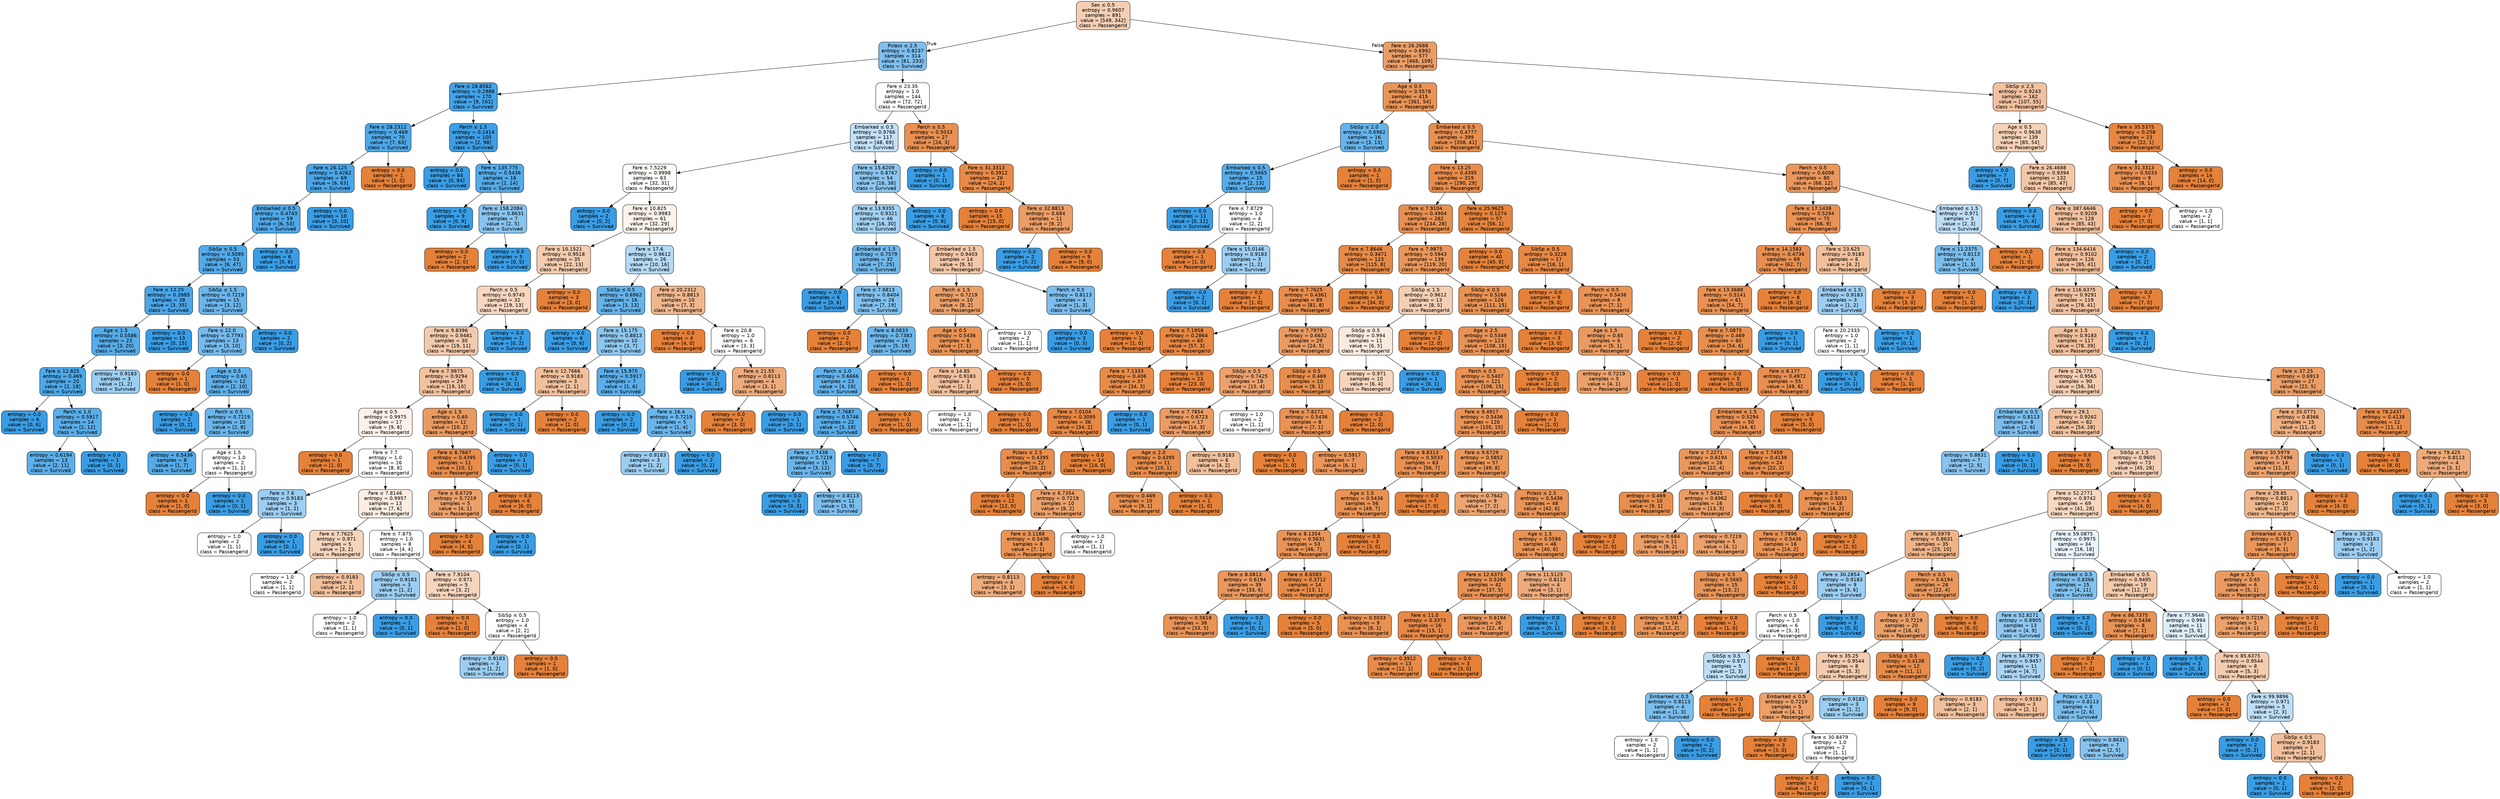 digraph Tree {
node [shape=box, style="filled, rounded", color="black", fontname=helvetica] ;
edge [fontname=helvetica] ;
0 [label=<Sex &le; 0.5<br/>entropy = 0.9607<br/>samples = 891<br/>value = [549, 342]<br/>class = PassengerId>, fillcolor="#e5813960"] ;
1 [label=<Pclass &le; 2.5<br/>entropy = 0.8237<br/>samples = 314<br/>value = [81, 233]<br/>class = Survived>, fillcolor="#399de5a6"] ;
0 -> 1 [labeldistance=2.5, labelangle=45, headlabel="True"] ;
2 [label=<Fare &le; 28.8562<br/>entropy = 0.2988<br/>samples = 170<br/>value = [9, 161]<br/>class = Survived>, fillcolor="#399de5f1"] ;
1 -> 2 ;
3 [label=<Fare &le; 28.2312<br/>entropy = 0.469<br/>samples = 70<br/>value = [7, 63]<br/>class = Survived>, fillcolor="#399de5e3"] ;
2 -> 3 ;
4 [label=<Fare &le; 26.125<br/>entropy = 0.4262<br/>samples = 69<br/>value = [6, 63]<br/>class = Survived>, fillcolor="#399de5e7"] ;
3 -> 4 ;
5 [label=<Embarked &le; 0.5<br/>entropy = 0.4743<br/>samples = 59<br/>value = [6, 53]<br/>class = Survived>, fillcolor="#399de5e2"] ;
4 -> 5 ;
6 [label=<SibSp &le; 0.5<br/>entropy = 0.5095<br/>samples = 53<br/>value = [6, 47]<br/>class = Survived>, fillcolor="#399de5de"] ;
5 -> 6 ;
7 [label=<Fare &le; 13.25<br/>entropy = 0.3985<br/>samples = 38<br/>value = [3, 35]<br/>class = Survived>, fillcolor="#399de5e9"] ;
6 -> 7 ;
8 [label=<Age &le; 1.5<br/>entropy = 0.5586<br/>samples = 23<br/>value = [3, 20]<br/>class = Survived>, fillcolor="#399de5d9"] ;
7 -> 8 ;
9 [label=<Fare &le; 12.825<br/>entropy = 0.469<br/>samples = 20<br/>value = [2, 18]<br/>class = Survived>, fillcolor="#399de5e3"] ;
8 -> 9 ;
10 [label=<entropy = 0.0<br/>samples = 6<br/>value = [0, 6]<br/>class = Survived>, fillcolor="#399de5ff"] ;
9 -> 10 ;
11 [label=<Parch &le; 1.0<br/>entropy = 0.5917<br/>samples = 14<br/>value = [2, 12]<br/>class = Survived>, fillcolor="#399de5d4"] ;
9 -> 11 ;
12 [label=<entropy = 0.6194<br/>samples = 13<br/>value = [2, 11]<br/>class = Survived>, fillcolor="#399de5d1"] ;
11 -> 12 ;
13 [label=<entropy = 0.0<br/>samples = 1<br/>value = [0, 1]<br/>class = Survived>, fillcolor="#399de5ff"] ;
11 -> 13 ;
14 [label=<entropy = 0.9183<br/>samples = 3<br/>value = [1, 2]<br/>class = Survived>, fillcolor="#399de57f"] ;
8 -> 14 ;
15 [label=<entropy = 0.0<br/>samples = 15<br/>value = [0, 15]<br/>class = Survived>, fillcolor="#399de5ff"] ;
7 -> 15 ;
16 [label=<SibSp &le; 1.5<br/>entropy = 0.7219<br/>samples = 15<br/>value = [3, 12]<br/>class = Survived>, fillcolor="#399de5bf"] ;
6 -> 16 ;
17 [label=<Fare &le; 22.0<br/>entropy = 0.7793<br/>samples = 13<br/>value = [3, 10]<br/>class = Survived>, fillcolor="#399de5b3"] ;
16 -> 17 ;
18 [label=<entropy = 0.0<br/>samples = 1<br/>value = [1, 0]<br/>class = PassengerId>, fillcolor="#e58139ff"] ;
17 -> 18 ;
19 [label=<Age &le; 0.5<br/>entropy = 0.65<br/>samples = 12<br/>value = [2, 10]<br/>class = Survived>, fillcolor="#399de5cc"] ;
17 -> 19 ;
20 [label=<entropy = 0.0<br/>samples = 2<br/>value = [0, 2]<br/>class = Survived>, fillcolor="#399de5ff"] ;
19 -> 20 ;
21 [label=<Parch &le; 0.5<br/>entropy = 0.7219<br/>samples = 10<br/>value = [2, 8]<br/>class = Survived>, fillcolor="#399de5bf"] ;
19 -> 21 ;
22 [label=<entropy = 0.5436<br/>samples = 8<br/>value = [1, 7]<br/>class = Survived>, fillcolor="#399de5db"] ;
21 -> 22 ;
23 [label=<Age &le; 1.5<br/>entropy = 1.0<br/>samples = 2<br/>value = [1, 1]<br/>class = PassengerId>, fillcolor="#e5813900"] ;
21 -> 23 ;
24 [label=<entropy = 0.0<br/>samples = 1<br/>value = [1, 0]<br/>class = PassengerId>, fillcolor="#e58139ff"] ;
23 -> 24 ;
25 [label=<entropy = 0.0<br/>samples = 1<br/>value = [0, 1]<br/>class = Survived>, fillcolor="#399de5ff"] ;
23 -> 25 ;
26 [label=<entropy = 0.0<br/>samples = 2<br/>value = [0, 2]<br/>class = Survived>, fillcolor="#399de5ff"] ;
16 -> 26 ;
27 [label=<entropy = 0.0<br/>samples = 6<br/>value = [0, 6]<br/>class = Survived>, fillcolor="#399de5ff"] ;
5 -> 27 ;
28 [label=<entropy = 0.0<br/>samples = 10<br/>value = [0, 10]<br/>class = Survived>, fillcolor="#399de5ff"] ;
4 -> 28 ;
29 [label=<entropy = 0.0<br/>samples = 1<br/>value = [1, 0]<br/>class = PassengerId>, fillcolor="#e58139ff"] ;
3 -> 29 ;
30 [label=<Parch &le; 1.5<br/>entropy = 0.1414<br/>samples = 100<br/>value = [2, 98]<br/>class = Survived>, fillcolor="#399de5fa"] ;
2 -> 30 ;
31 [label=<entropy = 0.0<br/>samples = 84<br/>value = [0, 84]<br/>class = Survived>, fillcolor="#399de5ff"] ;
30 -> 31 ;
32 [label=<Fare &le; 135.775<br/>entropy = 0.5436<br/>samples = 16<br/>value = [2, 14]<br/>class = Survived>, fillcolor="#399de5db"] ;
30 -> 32 ;
33 [label=<entropy = 0.0<br/>samples = 9<br/>value = [0, 9]<br/>class = Survived>, fillcolor="#399de5ff"] ;
32 -> 33 ;
34 [label=<Fare &le; 158.2084<br/>entropy = 0.8631<br/>samples = 7<br/>value = [2, 5]<br/>class = Survived>, fillcolor="#399de599"] ;
32 -> 34 ;
35 [label=<entropy = 0.0<br/>samples = 2<br/>value = [2, 0]<br/>class = PassengerId>, fillcolor="#e58139ff"] ;
34 -> 35 ;
36 [label=<entropy = 0.0<br/>samples = 5<br/>value = [0, 5]<br/>class = Survived>, fillcolor="#399de5ff"] ;
34 -> 36 ;
37 [label=<Fare &le; 23.35<br/>entropy = 1.0<br/>samples = 144<br/>value = [72, 72]<br/>class = PassengerId>, fillcolor="#e5813900"] ;
1 -> 37 ;
38 [label=<Embarked &le; 0.5<br/>entropy = 0.9766<br/>samples = 117<br/>value = [48, 69]<br/>class = Survived>, fillcolor="#399de54e"] ;
37 -> 38 ;
39 [label=<Fare &le; 7.5229<br/>entropy = 0.9998<br/>samples = 63<br/>value = [32, 31]<br/>class = PassengerId>, fillcolor="#e5813908"] ;
38 -> 39 ;
40 [label=<entropy = 0.0<br/>samples = 2<br/>value = [0, 2]<br/>class = Survived>, fillcolor="#399de5ff"] ;
39 -> 40 ;
41 [label=<Fare &le; 10.825<br/>entropy = 0.9983<br/>samples = 61<br/>value = [32, 29]<br/>class = PassengerId>, fillcolor="#e5813918"] ;
39 -> 41 ;
42 [label=<Fare &le; 10.1521<br/>entropy = 0.9518<br/>samples = 35<br/>value = [22, 13]<br/>class = PassengerId>, fillcolor="#e5813968"] ;
41 -> 42 ;
43 [label=<Parch &le; 0.5<br/>entropy = 0.9745<br/>samples = 32<br/>value = [19, 13]<br/>class = PassengerId>, fillcolor="#e5813951"] ;
42 -> 43 ;
44 [label=<Fare &le; 9.8396<br/>entropy = 0.9481<br/>samples = 30<br/>value = [19, 11]<br/>class = PassengerId>, fillcolor="#e581396b"] ;
43 -> 44 ;
45 [label=<Fare &le; 7.9875<br/>entropy = 0.9294<br/>samples = 29<br/>value = [19, 10]<br/>class = PassengerId>, fillcolor="#e5813979"] ;
44 -> 45 ;
46 [label=<Age &le; 0.5<br/>entropy = 0.9975<br/>samples = 17<br/>value = [9, 8]<br/>class = PassengerId>, fillcolor="#e581391c"] ;
45 -> 46 ;
47 [label=<entropy = 0.0<br/>samples = 1<br/>value = [1, 0]<br/>class = PassengerId>, fillcolor="#e58139ff"] ;
46 -> 47 ;
48 [label=<Fare &le; 7.7<br/>entropy = 1.0<br/>samples = 16<br/>value = [8, 8]<br/>class = PassengerId>, fillcolor="#e5813900"] ;
46 -> 48 ;
49 [label=<Fare &le; 7.6<br/>entropy = 0.9183<br/>samples = 3<br/>value = [1, 2]<br/>class = Survived>, fillcolor="#399de57f"] ;
48 -> 49 ;
50 [label=<entropy = 1.0<br/>samples = 2<br/>value = [1, 1]<br/>class = PassengerId>, fillcolor="#e5813900"] ;
49 -> 50 ;
51 [label=<entropy = 0.0<br/>samples = 1<br/>value = [0, 1]<br/>class = Survived>, fillcolor="#399de5ff"] ;
49 -> 51 ;
52 [label=<Fare &le; 7.8146<br/>entropy = 0.9957<br/>samples = 13<br/>value = [7, 6]<br/>class = PassengerId>, fillcolor="#e5813924"] ;
48 -> 52 ;
53 [label=<Fare &le; 7.7625<br/>entropy = 0.971<br/>samples = 5<br/>value = [3, 2]<br/>class = PassengerId>, fillcolor="#e5813955"] ;
52 -> 53 ;
54 [label=<entropy = 1.0<br/>samples = 2<br/>value = [1, 1]<br/>class = PassengerId>, fillcolor="#e5813900"] ;
53 -> 54 ;
55 [label=<entropy = 0.9183<br/>samples = 3<br/>value = [2, 1]<br/>class = PassengerId>, fillcolor="#e581397f"] ;
53 -> 55 ;
56 [label=<Fare &le; 7.875<br/>entropy = 1.0<br/>samples = 8<br/>value = [4, 4]<br/>class = PassengerId>, fillcolor="#e5813900"] ;
52 -> 56 ;
57 [label=<SibSp &le; 0.5<br/>entropy = 0.9183<br/>samples = 3<br/>value = [1, 2]<br/>class = Survived>, fillcolor="#399de57f"] ;
56 -> 57 ;
58 [label=<entropy = 1.0<br/>samples = 2<br/>value = [1, 1]<br/>class = PassengerId>, fillcolor="#e5813900"] ;
57 -> 58 ;
59 [label=<entropy = 0.0<br/>samples = 1<br/>value = [0, 1]<br/>class = Survived>, fillcolor="#399de5ff"] ;
57 -> 59 ;
60 [label=<Fare &le; 7.9104<br/>entropy = 0.971<br/>samples = 5<br/>value = [3, 2]<br/>class = PassengerId>, fillcolor="#e5813955"] ;
56 -> 60 ;
61 [label=<entropy = 0.0<br/>samples = 1<br/>value = [1, 0]<br/>class = PassengerId>, fillcolor="#e58139ff"] ;
60 -> 61 ;
62 [label=<SibSp &le; 0.5<br/>entropy = 1.0<br/>samples = 4<br/>value = [2, 2]<br/>class = PassengerId>, fillcolor="#e5813900"] ;
60 -> 62 ;
63 [label=<entropy = 0.9183<br/>samples = 3<br/>value = [1, 2]<br/>class = Survived>, fillcolor="#399de57f"] ;
62 -> 63 ;
64 [label=<entropy = 0.0<br/>samples = 1<br/>value = [1, 0]<br/>class = PassengerId>, fillcolor="#e58139ff"] ;
62 -> 64 ;
65 [label=<Age &le; 1.5<br/>entropy = 0.65<br/>samples = 12<br/>value = [10, 2]<br/>class = PassengerId>, fillcolor="#e58139cc"] ;
45 -> 65 ;
66 [label=<Fare &le; 8.7667<br/>entropy = 0.4395<br/>samples = 11<br/>value = [10, 1]<br/>class = PassengerId>, fillcolor="#e58139e6"] ;
65 -> 66 ;
67 [label=<Fare &le; 8.6729<br/>entropy = 0.7219<br/>samples = 5<br/>value = [4, 1]<br/>class = PassengerId>, fillcolor="#e58139bf"] ;
66 -> 67 ;
68 [label=<entropy = 0.0<br/>samples = 4<br/>value = [4, 0]<br/>class = PassengerId>, fillcolor="#e58139ff"] ;
67 -> 68 ;
69 [label=<entropy = 0.0<br/>samples = 1<br/>value = [0, 1]<br/>class = Survived>, fillcolor="#399de5ff"] ;
67 -> 69 ;
70 [label=<entropy = 0.0<br/>samples = 6<br/>value = [6, 0]<br/>class = PassengerId>, fillcolor="#e58139ff"] ;
66 -> 70 ;
71 [label=<entropy = 0.0<br/>samples = 1<br/>value = [0, 1]<br/>class = Survived>, fillcolor="#399de5ff"] ;
65 -> 71 ;
72 [label=<entropy = 0.0<br/>samples = 1<br/>value = [0, 1]<br/>class = Survived>, fillcolor="#399de5ff"] ;
44 -> 72 ;
73 [label=<entropy = 0.0<br/>samples = 2<br/>value = [0, 2]<br/>class = Survived>, fillcolor="#399de5ff"] ;
43 -> 73 ;
74 [label=<entropy = 0.0<br/>samples = 3<br/>value = [3, 0]<br/>class = PassengerId>, fillcolor="#e58139ff"] ;
42 -> 74 ;
75 [label=<Fare &le; 17.6<br/>entropy = 0.9612<br/>samples = 26<br/>value = [10, 16]<br/>class = Survived>, fillcolor="#399de560"] ;
41 -> 75 ;
76 [label=<SibSp &le; 0.5<br/>entropy = 0.6962<br/>samples = 16<br/>value = [3, 13]<br/>class = Survived>, fillcolor="#399de5c4"] ;
75 -> 76 ;
77 [label=<entropy = 0.0<br/>samples = 6<br/>value = [0, 6]<br/>class = Survived>, fillcolor="#399de5ff"] ;
76 -> 77 ;
78 [label=<Fare &le; 15.175<br/>entropy = 0.8813<br/>samples = 10<br/>value = [3, 7]<br/>class = Survived>, fillcolor="#399de592"] ;
76 -> 78 ;
79 [label=<Fare &le; 12.7666<br/>entropy = 0.9183<br/>samples = 3<br/>value = [2, 1]<br/>class = PassengerId>, fillcolor="#e581397f"] ;
78 -> 79 ;
80 [label=<entropy = 0.0<br/>samples = 1<br/>value = [0, 1]<br/>class = Survived>, fillcolor="#399de5ff"] ;
79 -> 80 ;
81 [label=<entropy = 0.0<br/>samples = 2<br/>value = [2, 0]<br/>class = PassengerId>, fillcolor="#e58139ff"] ;
79 -> 81 ;
82 [label=<Fare &le; 15.975<br/>entropy = 0.5917<br/>samples = 7<br/>value = [1, 6]<br/>class = Survived>, fillcolor="#399de5d4"] ;
78 -> 82 ;
83 [label=<entropy = 0.0<br/>samples = 2<br/>value = [0, 2]<br/>class = Survived>, fillcolor="#399de5ff"] ;
82 -> 83 ;
84 [label=<Fare &le; 16.4<br/>entropy = 0.7219<br/>samples = 5<br/>value = [1, 4]<br/>class = Survived>, fillcolor="#399de5bf"] ;
82 -> 84 ;
85 [label=<entropy = 0.9183<br/>samples = 3<br/>value = [1, 2]<br/>class = Survived>, fillcolor="#399de57f"] ;
84 -> 85 ;
86 [label=<entropy = 0.0<br/>samples = 2<br/>value = [0, 2]<br/>class = Survived>, fillcolor="#399de5ff"] ;
84 -> 86 ;
87 [label=<Fare &le; 20.2312<br/>entropy = 0.8813<br/>samples = 10<br/>value = [7, 3]<br/>class = PassengerId>, fillcolor="#e5813992"] ;
75 -> 87 ;
88 [label=<entropy = 0.0<br/>samples = 4<br/>value = [4, 0]<br/>class = PassengerId>, fillcolor="#e58139ff"] ;
87 -> 88 ;
89 [label=<Fare &le; 20.8<br/>entropy = 1.0<br/>samples = 6<br/>value = [3, 3]<br/>class = PassengerId>, fillcolor="#e5813900"] ;
87 -> 89 ;
90 [label=<entropy = 0.0<br/>samples = 2<br/>value = [0, 2]<br/>class = Survived>, fillcolor="#399de5ff"] ;
89 -> 90 ;
91 [label=<Fare &le; 21.55<br/>entropy = 0.8113<br/>samples = 4<br/>value = [3, 1]<br/>class = PassengerId>, fillcolor="#e58139aa"] ;
89 -> 91 ;
92 [label=<entropy = 0.0<br/>samples = 3<br/>value = [3, 0]<br/>class = PassengerId>, fillcolor="#e58139ff"] ;
91 -> 92 ;
93 [label=<entropy = 0.0<br/>samples = 1<br/>value = [0, 1]<br/>class = Survived>, fillcolor="#399de5ff"] ;
91 -> 93 ;
94 [label=<Fare &le; 15.6209<br/>entropy = 0.8767<br/>samples = 54<br/>value = [16, 38]<br/>class = Survived>, fillcolor="#399de594"] ;
38 -> 94 ;
95 [label=<Fare &le; 13.9355<br/>entropy = 0.9321<br/>samples = 46<br/>value = [16, 30]<br/>class = Survived>, fillcolor="#399de577"] ;
94 -> 95 ;
96 [label=<Embarked &le; 1.5<br/>entropy = 0.7579<br/>samples = 32<br/>value = [7, 25]<br/>class = Survived>, fillcolor="#399de5b8"] ;
95 -> 96 ;
97 [label=<entropy = 0.0<br/>samples = 6<br/>value = [0, 6]<br/>class = Survived>, fillcolor="#399de5ff"] ;
96 -> 97 ;
98 [label=<Fare &le; 7.6813<br/>entropy = 0.8404<br/>samples = 26<br/>value = [7, 19]<br/>class = Survived>, fillcolor="#399de5a1"] ;
96 -> 98 ;
99 [label=<entropy = 0.0<br/>samples = 2<br/>value = [2, 0]<br/>class = PassengerId>, fillcolor="#e58139ff"] ;
98 -> 99 ;
100 [label=<Fare &le; 8.0833<br/>entropy = 0.7383<br/>samples = 24<br/>value = [5, 19]<br/>class = Survived>, fillcolor="#399de5bc"] ;
98 -> 100 ;
101 [label=<Parch &le; 1.0<br/>entropy = 0.6666<br/>samples = 23<br/>value = [4, 19]<br/>class = Survived>, fillcolor="#399de5c9"] ;
100 -> 101 ;
102 [label=<Fare &le; 7.7687<br/>entropy = 0.5746<br/>samples = 22<br/>value = [3, 19]<br/>class = Survived>, fillcolor="#399de5d7"] ;
101 -> 102 ;
103 [label=<Fare &le; 7.7438<br/>entropy = 0.7219<br/>samples = 15<br/>value = [3, 12]<br/>class = Survived>, fillcolor="#399de5bf"] ;
102 -> 103 ;
104 [label=<entropy = 0.0<br/>samples = 3<br/>value = [0, 3]<br/>class = Survived>, fillcolor="#399de5ff"] ;
103 -> 104 ;
105 [label=<entropy = 0.8113<br/>samples = 12<br/>value = [3, 9]<br/>class = Survived>, fillcolor="#399de5aa"] ;
103 -> 105 ;
106 [label=<entropy = 0.0<br/>samples = 7<br/>value = [0, 7]<br/>class = Survived>, fillcolor="#399de5ff"] ;
102 -> 106 ;
107 [label=<entropy = 0.0<br/>samples = 1<br/>value = [1, 0]<br/>class = PassengerId>, fillcolor="#e58139ff"] ;
101 -> 107 ;
108 [label=<entropy = 0.0<br/>samples = 1<br/>value = [1, 0]<br/>class = PassengerId>, fillcolor="#e58139ff"] ;
100 -> 108 ;
109 [label=<Embarked &le; 1.5<br/>entropy = 0.9403<br/>samples = 14<br/>value = [9, 5]<br/>class = PassengerId>, fillcolor="#e5813971"] ;
95 -> 109 ;
110 [label=<Parch &le; 1.5<br/>entropy = 0.7219<br/>samples = 10<br/>value = [8, 2]<br/>class = PassengerId>, fillcolor="#e58139bf"] ;
109 -> 110 ;
111 [label=<Age &le; 0.5<br/>entropy = 0.5436<br/>samples = 8<br/>value = [7, 1]<br/>class = PassengerId>, fillcolor="#e58139db"] ;
110 -> 111 ;
112 [label=<Fare &le; 14.85<br/>entropy = 0.9183<br/>samples = 3<br/>value = [2, 1]<br/>class = PassengerId>, fillcolor="#e581397f"] ;
111 -> 112 ;
113 [label=<entropy = 1.0<br/>samples = 2<br/>value = [1, 1]<br/>class = PassengerId>, fillcolor="#e5813900"] ;
112 -> 113 ;
114 [label=<entropy = 0.0<br/>samples = 1<br/>value = [1, 0]<br/>class = PassengerId>, fillcolor="#e58139ff"] ;
112 -> 114 ;
115 [label=<entropy = 0.0<br/>samples = 5<br/>value = [5, 0]<br/>class = PassengerId>, fillcolor="#e58139ff"] ;
111 -> 115 ;
116 [label=<entropy = 1.0<br/>samples = 2<br/>value = [1, 1]<br/>class = PassengerId>, fillcolor="#e5813900"] ;
110 -> 116 ;
117 [label=<Parch &le; 0.5<br/>entropy = 0.8113<br/>samples = 4<br/>value = [1, 3]<br/>class = Survived>, fillcolor="#399de5aa"] ;
109 -> 117 ;
118 [label=<entropy = 0.0<br/>samples = 3<br/>value = [0, 3]<br/>class = Survived>, fillcolor="#399de5ff"] ;
117 -> 118 ;
119 [label=<entropy = 0.0<br/>samples = 1<br/>value = [1, 0]<br/>class = PassengerId>, fillcolor="#e58139ff"] ;
117 -> 119 ;
120 [label=<entropy = 0.0<br/>samples = 8<br/>value = [0, 8]<br/>class = Survived>, fillcolor="#399de5ff"] ;
94 -> 120 ;
121 [label=<Parch &le; 0.5<br/>entropy = 0.5033<br/>samples = 27<br/>value = [24, 3]<br/>class = PassengerId>, fillcolor="#e58139df"] ;
37 -> 121 ;
122 [label=<entropy = 0.0<br/>samples = 1<br/>value = [0, 1]<br/>class = Survived>, fillcolor="#399de5ff"] ;
121 -> 122 ;
123 [label=<Fare &le; 31.3313<br/>entropy = 0.3912<br/>samples = 26<br/>value = [24, 2]<br/>class = PassengerId>, fillcolor="#e58139ea"] ;
121 -> 123 ;
124 [label=<entropy = 0.0<br/>samples = 15<br/>value = [15, 0]<br/>class = PassengerId>, fillcolor="#e58139ff"] ;
123 -> 124 ;
125 [label=<Fare &le; 32.8813<br/>entropy = 0.684<br/>samples = 11<br/>value = [9, 2]<br/>class = PassengerId>, fillcolor="#e58139c6"] ;
123 -> 125 ;
126 [label=<entropy = 0.0<br/>samples = 2<br/>value = [0, 2]<br/>class = Survived>, fillcolor="#399de5ff"] ;
125 -> 126 ;
127 [label=<entropy = 0.0<br/>samples = 9<br/>value = [9, 0]<br/>class = PassengerId>, fillcolor="#e58139ff"] ;
125 -> 127 ;
128 [label=<Fare &le; 26.2688<br/>entropy = 0.6992<br/>samples = 577<br/>value = [468, 109]<br/>class = PassengerId>, fillcolor="#e58139c4"] ;
0 -> 128 [labeldistance=2.5, labelangle=-45, headlabel="False"] ;
129 [label=<Age &le; 0.5<br/>entropy = 0.5578<br/>samples = 415<br/>value = [361, 54]<br/>class = PassengerId>, fillcolor="#e58139d9"] ;
128 -> 129 ;
130 [label=<SibSp &le; 2.0<br/>entropy = 0.6962<br/>samples = 16<br/>value = [3, 13]<br/>class = Survived>, fillcolor="#399de5c4"] ;
129 -> 130 ;
131 [label=<Embarked &le; 0.5<br/>entropy = 0.5665<br/>samples = 15<br/>value = [2, 13]<br/>class = Survived>, fillcolor="#399de5d8"] ;
130 -> 131 ;
132 [label=<entropy = 0.0<br/>samples = 11<br/>value = [0, 11]<br/>class = Survived>, fillcolor="#399de5ff"] ;
131 -> 132 ;
133 [label=<Fare &le; 7.8729<br/>entropy = 1.0<br/>samples = 4<br/>value = [2, 2]<br/>class = PassengerId>, fillcolor="#e5813900"] ;
131 -> 133 ;
134 [label=<entropy = 0.0<br/>samples = 1<br/>value = [1, 0]<br/>class = PassengerId>, fillcolor="#e58139ff"] ;
133 -> 134 ;
135 [label=<Fare &le; 15.0146<br/>entropy = 0.9183<br/>samples = 3<br/>value = [1, 2]<br/>class = Survived>, fillcolor="#399de57f"] ;
133 -> 135 ;
136 [label=<entropy = 0.0<br/>samples = 2<br/>value = [0, 2]<br/>class = Survived>, fillcolor="#399de5ff"] ;
135 -> 136 ;
137 [label=<entropy = 0.0<br/>samples = 1<br/>value = [1, 0]<br/>class = PassengerId>, fillcolor="#e58139ff"] ;
135 -> 137 ;
138 [label=<entropy = 0.0<br/>samples = 1<br/>value = [1, 0]<br/>class = PassengerId>, fillcolor="#e58139ff"] ;
130 -> 138 ;
139 [label=<Embarked &le; 0.5<br/>entropy = 0.4777<br/>samples = 399<br/>value = [358, 41]<br/>class = PassengerId>, fillcolor="#e58139e2"] ;
129 -> 139 ;
140 [label=<Fare &le; 13.25<br/>entropy = 0.4395<br/>samples = 319<br/>value = [290, 29]<br/>class = PassengerId>, fillcolor="#e58139e6"] ;
139 -> 140 ;
141 [label=<Fare &le; 7.9104<br/>entropy = 0.4904<br/>samples = 262<br/>value = [234, 28]<br/>class = PassengerId>, fillcolor="#e58139e0"] ;
140 -> 141 ;
142 [label=<Fare &le; 7.8646<br/>entropy = 0.3471<br/>samples = 123<br/>value = [115, 8]<br/>class = PassengerId>, fillcolor="#e58139ed"] ;
141 -> 142 ;
143 [label=<Fare &le; 7.7625<br/>entropy = 0.4361<br/>samples = 89<br/>value = [81, 8]<br/>class = PassengerId>, fillcolor="#e58139e6"] ;
142 -> 143 ;
144 [label=<Fare &le; 7.1958<br/>entropy = 0.2864<br/>samples = 60<br/>value = [57, 3]<br/>class = PassengerId>, fillcolor="#e58139f2"] ;
143 -> 144 ;
145 [label=<Fare &le; 7.1333<br/>entropy = 0.406<br/>samples = 37<br/>value = [34, 3]<br/>class = PassengerId>, fillcolor="#e58139e9"] ;
144 -> 145 ;
146 [label=<Fare &le; 7.0104<br/>entropy = 0.3095<br/>samples = 36<br/>value = [34, 2]<br/>class = PassengerId>, fillcolor="#e58139f0"] ;
145 -> 146 ;
147 [label=<Pclass &le; 2.5<br/>entropy = 0.4395<br/>samples = 22<br/>value = [20, 2]<br/>class = PassengerId>, fillcolor="#e58139e6"] ;
146 -> 147 ;
148 [label=<entropy = 0.0<br/>samples = 12<br/>value = [12, 0]<br/>class = PassengerId>, fillcolor="#e58139ff"] ;
147 -> 148 ;
149 [label=<Fare &le; 6.7354<br/>entropy = 0.7219<br/>samples = 10<br/>value = [8, 2]<br/>class = PassengerId>, fillcolor="#e58139bf"] ;
147 -> 149 ;
150 [label=<Fare &le; 3.1188<br/>entropy = 0.5436<br/>samples = 8<br/>value = [7, 1]<br/>class = PassengerId>, fillcolor="#e58139db"] ;
149 -> 150 ;
151 [label=<entropy = 0.8113<br/>samples = 4<br/>value = [3, 1]<br/>class = PassengerId>, fillcolor="#e58139aa"] ;
150 -> 151 ;
152 [label=<entropy = 0.0<br/>samples = 4<br/>value = [4, 0]<br/>class = PassengerId>, fillcolor="#e58139ff"] ;
150 -> 152 ;
153 [label=<entropy = 1.0<br/>samples = 2<br/>value = [1, 1]<br/>class = PassengerId>, fillcolor="#e5813900"] ;
149 -> 153 ;
154 [label=<entropy = 0.0<br/>samples = 14<br/>value = [14, 0]<br/>class = PassengerId>, fillcolor="#e58139ff"] ;
146 -> 154 ;
155 [label=<entropy = 0.0<br/>samples = 1<br/>value = [0, 1]<br/>class = Survived>, fillcolor="#399de5ff"] ;
145 -> 155 ;
156 [label=<entropy = 0.0<br/>samples = 23<br/>value = [23, 0]<br/>class = PassengerId>, fillcolor="#e58139ff"] ;
144 -> 156 ;
157 [label=<Fare &le; 7.7979<br/>entropy = 0.6632<br/>samples = 29<br/>value = [24, 5]<br/>class = PassengerId>, fillcolor="#e58139ca"] ;
143 -> 157 ;
158 [label=<SibSp &le; 0.5<br/>entropy = 0.7425<br/>samples = 19<br/>value = [15, 4]<br/>class = PassengerId>, fillcolor="#e58139bb"] ;
157 -> 158 ;
159 [label=<Fare &le; 7.7854<br/>entropy = 0.6723<br/>samples = 17<br/>value = [14, 3]<br/>class = PassengerId>, fillcolor="#e58139c8"] ;
158 -> 159 ;
160 [label=<Age &le; 2.0<br/>entropy = 0.4395<br/>samples = 11<br/>value = [10, 1]<br/>class = PassengerId>, fillcolor="#e58139e6"] ;
159 -> 160 ;
161 [label=<entropy = 0.469<br/>samples = 10<br/>value = [9, 1]<br/>class = PassengerId>, fillcolor="#e58139e3"] ;
160 -> 161 ;
162 [label=<entropy = 0.0<br/>samples = 1<br/>value = [1, 0]<br/>class = PassengerId>, fillcolor="#e58139ff"] ;
160 -> 162 ;
163 [label=<entropy = 0.9183<br/>samples = 6<br/>value = [4, 2]<br/>class = PassengerId>, fillcolor="#e581397f"] ;
159 -> 163 ;
164 [label=<entropy = 1.0<br/>samples = 2<br/>value = [1, 1]<br/>class = PassengerId>, fillcolor="#e5813900"] ;
158 -> 164 ;
165 [label=<SibSp &le; 0.5<br/>entropy = 0.469<br/>samples = 10<br/>value = [9, 1]<br/>class = PassengerId>, fillcolor="#e58139e3"] ;
157 -> 165 ;
166 [label=<Fare &le; 7.8271<br/>entropy = 0.5436<br/>samples = 8<br/>value = [7, 1]<br/>class = PassengerId>, fillcolor="#e58139db"] ;
165 -> 166 ;
167 [label=<entropy = 0.0<br/>samples = 1<br/>value = [1, 0]<br/>class = PassengerId>, fillcolor="#e58139ff"] ;
166 -> 167 ;
168 [label=<entropy = 0.5917<br/>samples = 7<br/>value = [6, 1]<br/>class = PassengerId>, fillcolor="#e58139d4"] ;
166 -> 168 ;
169 [label=<entropy = 0.0<br/>samples = 2<br/>value = [2, 0]<br/>class = PassengerId>, fillcolor="#e58139ff"] ;
165 -> 169 ;
170 [label=<entropy = 0.0<br/>samples = 34<br/>value = [34, 0]<br/>class = PassengerId>, fillcolor="#e58139ff"] ;
142 -> 170 ;
171 [label=<Fare &le; 7.9875<br/>entropy = 0.5943<br/>samples = 139<br/>value = [119, 20]<br/>class = PassengerId>, fillcolor="#e58139d4"] ;
141 -> 171 ;
172 [label=<SibSp &le; 1.5<br/>entropy = 0.9612<br/>samples = 13<br/>value = [8, 5]<br/>class = PassengerId>, fillcolor="#e5813960"] ;
171 -> 172 ;
173 [label=<SibSp &le; 0.5<br/>entropy = 0.994<br/>samples = 11<br/>value = [6, 5]<br/>class = PassengerId>, fillcolor="#e581392a"] ;
172 -> 173 ;
174 [label=<entropy = 0.971<br/>samples = 10<br/>value = [6, 4]<br/>class = PassengerId>, fillcolor="#e5813955"] ;
173 -> 174 ;
175 [label=<entropy = 0.0<br/>samples = 1<br/>value = [0, 1]<br/>class = Survived>, fillcolor="#399de5ff"] ;
173 -> 175 ;
176 [label=<entropy = 0.0<br/>samples = 2<br/>value = [2, 0]<br/>class = PassengerId>, fillcolor="#e58139ff"] ;
172 -> 176 ;
177 [label=<SibSp &le; 0.5<br/>entropy = 0.5266<br/>samples = 126<br/>value = [111, 15]<br/>class = PassengerId>, fillcolor="#e58139dd"] ;
171 -> 177 ;
178 [label=<Age &le; 2.5<br/>entropy = 0.5349<br/>samples = 123<br/>value = [108, 15]<br/>class = PassengerId>, fillcolor="#e58139dc"] ;
177 -> 178 ;
179 [label=<Parch &le; 0.5<br/>entropy = 0.5407<br/>samples = 121<br/>value = [106, 15]<br/>class = PassengerId>, fillcolor="#e58139db"] ;
178 -> 179 ;
180 [label=<Fare &le; 9.4917<br/>entropy = 0.5436<br/>samples = 120<br/>value = [105, 15]<br/>class = PassengerId>, fillcolor="#e58139db"] ;
179 -> 180 ;
181 [label=<Fare &le; 8.8313<br/>entropy = 0.5033<br/>samples = 63<br/>value = [56, 7]<br/>class = PassengerId>, fillcolor="#e58139df"] ;
180 -> 181 ;
182 [label=<Age &le; 1.5<br/>entropy = 0.5436<br/>samples = 56<br/>value = [49, 7]<br/>class = PassengerId>, fillcolor="#e58139db"] ;
181 -> 182 ;
183 [label=<Fare &le; 8.1354<br/>entropy = 0.5631<br/>samples = 53<br/>value = [46, 7]<br/>class = PassengerId>, fillcolor="#e58139d8"] ;
182 -> 183 ;
184 [label=<Fare &le; 8.0813<br/>entropy = 0.6194<br/>samples = 39<br/>value = [33, 6]<br/>class = PassengerId>, fillcolor="#e58139d1"] ;
183 -> 184 ;
185 [label=<entropy = 0.5618<br/>samples = 38<br/>value = [33, 5]<br/>class = PassengerId>, fillcolor="#e58139d8"] ;
184 -> 185 ;
186 [label=<entropy = 0.0<br/>samples = 1<br/>value = [0, 1]<br/>class = Survived>, fillcolor="#399de5ff"] ;
184 -> 186 ;
187 [label=<Fare &le; 8.6583<br/>entropy = 0.3712<br/>samples = 14<br/>value = [13, 1]<br/>class = PassengerId>, fillcolor="#e58139eb"] ;
183 -> 187 ;
188 [label=<entropy = 0.0<br/>samples = 5<br/>value = [5, 0]<br/>class = PassengerId>, fillcolor="#e58139ff"] ;
187 -> 188 ;
189 [label=<entropy = 0.5033<br/>samples = 9<br/>value = [8, 1]<br/>class = PassengerId>, fillcolor="#e58139df"] ;
187 -> 189 ;
190 [label=<entropy = 0.0<br/>samples = 3<br/>value = [3, 0]<br/>class = PassengerId>, fillcolor="#e58139ff"] ;
182 -> 190 ;
191 [label=<entropy = 0.0<br/>samples = 7<br/>value = [7, 0]<br/>class = PassengerId>, fillcolor="#e58139ff"] ;
181 -> 191 ;
192 [label=<Fare &le; 9.6729<br/>entropy = 0.5852<br/>samples = 57<br/>value = [49, 8]<br/>class = PassengerId>, fillcolor="#e58139d5"] ;
180 -> 192 ;
193 [label=<entropy = 0.7642<br/>samples = 9<br/>value = [7, 2]<br/>class = PassengerId>, fillcolor="#e58139b6"] ;
192 -> 193 ;
194 [label=<Pclass &le; 2.5<br/>entropy = 0.5436<br/>samples = 48<br/>value = [42, 6]<br/>class = PassengerId>, fillcolor="#e58139db"] ;
192 -> 194 ;
195 [label=<Age &le; 1.5<br/>entropy = 0.5586<br/>samples = 46<br/>value = [40, 6]<br/>class = PassengerId>, fillcolor="#e58139d9"] ;
194 -> 195 ;
196 [label=<Fare &le; 12.6375<br/>entropy = 0.5266<br/>samples = 42<br/>value = [37, 5]<br/>class = PassengerId>, fillcolor="#e58139dd"] ;
195 -> 196 ;
197 [label=<Fare &le; 11.0<br/>entropy = 0.3373<br/>samples = 16<br/>value = [15, 1]<br/>class = PassengerId>, fillcolor="#e58139ee"] ;
196 -> 197 ;
198 [label=<entropy = 0.3912<br/>samples = 13<br/>value = [12, 1]<br/>class = PassengerId>, fillcolor="#e58139ea"] ;
197 -> 198 ;
199 [label=<entropy = 0.0<br/>samples = 3<br/>value = [3, 0]<br/>class = PassengerId>, fillcolor="#e58139ff"] ;
197 -> 199 ;
200 [label=<entropy = 0.6194<br/>samples = 26<br/>value = [22, 4]<br/>class = PassengerId>, fillcolor="#e58139d1"] ;
196 -> 200 ;
201 [label=<Fare &le; 11.5125<br/>entropy = 0.8113<br/>samples = 4<br/>value = [3, 1]<br/>class = PassengerId>, fillcolor="#e58139aa"] ;
195 -> 201 ;
202 [label=<entropy = 0.0<br/>samples = 1<br/>value = [0, 1]<br/>class = Survived>, fillcolor="#399de5ff"] ;
201 -> 202 ;
203 [label=<entropy = 0.0<br/>samples = 3<br/>value = [3, 0]<br/>class = PassengerId>, fillcolor="#e58139ff"] ;
201 -> 203 ;
204 [label=<entropy = 0.0<br/>samples = 2<br/>value = [2, 0]<br/>class = PassengerId>, fillcolor="#e58139ff"] ;
194 -> 204 ;
205 [label=<entropy = 0.0<br/>samples = 1<br/>value = [1, 0]<br/>class = PassengerId>, fillcolor="#e58139ff"] ;
179 -> 205 ;
206 [label=<entropy = 0.0<br/>samples = 2<br/>value = [2, 0]<br/>class = PassengerId>, fillcolor="#e58139ff"] ;
178 -> 206 ;
207 [label=<entropy = 0.0<br/>samples = 3<br/>value = [3, 0]<br/>class = PassengerId>, fillcolor="#e58139ff"] ;
177 -> 207 ;
208 [label=<Fare &le; 25.9625<br/>entropy = 0.1274<br/>samples = 57<br/>value = [56, 1]<br/>class = PassengerId>, fillcolor="#e58139fa"] ;
140 -> 208 ;
209 [label=<entropy = 0.0<br/>samples = 40<br/>value = [40, 0]<br/>class = PassengerId>, fillcolor="#e58139ff"] ;
208 -> 209 ;
210 [label=<SibSp &le; 0.5<br/>entropy = 0.3228<br/>samples = 17<br/>value = [16, 1]<br/>class = PassengerId>, fillcolor="#e58139ef"] ;
208 -> 210 ;
211 [label=<entropy = 0.0<br/>samples = 9<br/>value = [9, 0]<br/>class = PassengerId>, fillcolor="#e58139ff"] ;
210 -> 211 ;
212 [label=<Parch &le; 0.5<br/>entropy = 0.5436<br/>samples = 8<br/>value = [7, 1]<br/>class = PassengerId>, fillcolor="#e58139db"] ;
210 -> 212 ;
213 [label=<Age &le; 1.5<br/>entropy = 0.65<br/>samples = 6<br/>value = [5, 1]<br/>class = PassengerId>, fillcolor="#e58139cc"] ;
212 -> 213 ;
214 [label=<entropy = 0.7219<br/>samples = 5<br/>value = [4, 1]<br/>class = PassengerId>, fillcolor="#e58139bf"] ;
213 -> 214 ;
215 [label=<entropy = 0.0<br/>samples = 1<br/>value = [1, 0]<br/>class = PassengerId>, fillcolor="#e58139ff"] ;
213 -> 215 ;
216 [label=<entropy = 0.0<br/>samples = 2<br/>value = [2, 0]<br/>class = PassengerId>, fillcolor="#e58139ff"] ;
212 -> 216 ;
217 [label=<Parch &le; 0.5<br/>entropy = 0.6098<br/>samples = 80<br/>value = [68, 12]<br/>class = PassengerId>, fillcolor="#e58139d2"] ;
139 -> 217 ;
218 [label=<Fare &le; 17.1438<br/>entropy = 0.5294<br/>samples = 75<br/>value = [66, 9]<br/>class = PassengerId>, fillcolor="#e58139dc"] ;
217 -> 218 ;
219 [label=<Fare &le; 14.1583<br/>entropy = 0.4736<br/>samples = 69<br/>value = [62, 7]<br/>class = PassengerId>, fillcolor="#e58139e2"] ;
218 -> 219 ;
220 [label=<Fare &le; 13.3688<br/>entropy = 0.5141<br/>samples = 61<br/>value = [54, 7]<br/>class = PassengerId>, fillcolor="#e58139de"] ;
219 -> 220 ;
221 [label=<Fare &le; 7.0875<br/>entropy = 0.469<br/>samples = 60<br/>value = [54, 6]<br/>class = PassengerId>, fillcolor="#e58139e3"] ;
220 -> 221 ;
222 [label=<entropy = 0.0<br/>samples = 5<br/>value = [5, 0]<br/>class = PassengerId>, fillcolor="#e58139ff"] ;
221 -> 222 ;
223 [label=<Fare &le; 8.177<br/>entropy = 0.4972<br/>samples = 55<br/>value = [49, 6]<br/>class = PassengerId>, fillcolor="#e58139e0"] ;
221 -> 223 ;
224 [label=<Embarked &le; 1.5<br/>entropy = 0.5294<br/>samples = 50<br/>value = [44, 6]<br/>class = PassengerId>, fillcolor="#e58139dc"] ;
223 -> 224 ;
225 [label=<Fare &le; 7.2271<br/>entropy = 0.6194<br/>samples = 26<br/>value = [22, 4]<br/>class = PassengerId>, fillcolor="#e58139d1"] ;
224 -> 225 ;
226 [label=<entropy = 0.469<br/>samples = 10<br/>value = [9, 1]<br/>class = PassengerId>, fillcolor="#e58139e3"] ;
225 -> 226 ;
227 [label=<Fare &le; 7.5625<br/>entropy = 0.6962<br/>samples = 16<br/>value = [13, 3]<br/>class = PassengerId>, fillcolor="#e58139c4"] ;
225 -> 227 ;
228 [label=<entropy = 0.684<br/>samples = 11<br/>value = [9, 2]<br/>class = PassengerId>, fillcolor="#e58139c6"] ;
227 -> 228 ;
229 [label=<entropy = 0.7219<br/>samples = 5<br/>value = [4, 1]<br/>class = PassengerId>, fillcolor="#e58139bf"] ;
227 -> 229 ;
230 [label=<Fare &le; 7.7459<br/>entropy = 0.4138<br/>samples = 24<br/>value = [22, 2]<br/>class = PassengerId>, fillcolor="#e58139e8"] ;
224 -> 230 ;
231 [label=<entropy = 0.0<br/>samples = 6<br/>value = [6, 0]<br/>class = PassengerId>, fillcolor="#e58139ff"] ;
230 -> 231 ;
232 [label=<Age &le; 2.0<br/>entropy = 0.5033<br/>samples = 18<br/>value = [16, 2]<br/>class = PassengerId>, fillcolor="#e58139df"] ;
230 -> 232 ;
233 [label=<Fare &le; 7.7896<br/>entropy = 0.5436<br/>samples = 16<br/>value = [14, 2]<br/>class = PassengerId>, fillcolor="#e58139db"] ;
232 -> 233 ;
234 [label=<SibSp &le; 0.5<br/>entropy = 0.5665<br/>samples = 15<br/>value = [13, 2]<br/>class = PassengerId>, fillcolor="#e58139d8"] ;
233 -> 234 ;
235 [label=<entropy = 0.5917<br/>samples = 14<br/>value = [12, 2]<br/>class = PassengerId>, fillcolor="#e58139d4"] ;
234 -> 235 ;
236 [label=<entropy = 0.0<br/>samples = 1<br/>value = [1, 0]<br/>class = PassengerId>, fillcolor="#e58139ff"] ;
234 -> 236 ;
237 [label=<entropy = 0.0<br/>samples = 1<br/>value = [1, 0]<br/>class = PassengerId>, fillcolor="#e58139ff"] ;
233 -> 237 ;
238 [label=<entropy = 0.0<br/>samples = 2<br/>value = [2, 0]<br/>class = PassengerId>, fillcolor="#e58139ff"] ;
232 -> 238 ;
239 [label=<entropy = 0.0<br/>samples = 5<br/>value = [5, 0]<br/>class = PassengerId>, fillcolor="#e58139ff"] ;
223 -> 239 ;
240 [label=<entropy = 0.0<br/>samples = 1<br/>value = [0, 1]<br/>class = Survived>, fillcolor="#399de5ff"] ;
220 -> 240 ;
241 [label=<entropy = 0.0<br/>samples = 8<br/>value = [8, 0]<br/>class = PassengerId>, fillcolor="#e58139ff"] ;
219 -> 241 ;
242 [label=<Fare &le; 23.625<br/>entropy = 0.9183<br/>samples = 6<br/>value = [4, 2]<br/>class = PassengerId>, fillcolor="#e581397f"] ;
218 -> 242 ;
243 [label=<Embarked &le; 1.5<br/>entropy = 0.9183<br/>samples = 3<br/>value = [1, 2]<br/>class = Survived>, fillcolor="#399de57f"] ;
242 -> 243 ;
244 [label=<Fare &le; 20.2333<br/>entropy = 1.0<br/>samples = 2<br/>value = [1, 1]<br/>class = PassengerId>, fillcolor="#e5813900"] ;
243 -> 244 ;
245 [label=<entropy = 0.0<br/>samples = 1<br/>value = [0, 1]<br/>class = Survived>, fillcolor="#399de5ff"] ;
244 -> 245 ;
246 [label=<entropy = 0.0<br/>samples = 1<br/>value = [1, 0]<br/>class = PassengerId>, fillcolor="#e58139ff"] ;
244 -> 246 ;
247 [label=<entropy = 0.0<br/>samples = 1<br/>value = [0, 1]<br/>class = Survived>, fillcolor="#399de5ff"] ;
243 -> 247 ;
248 [label=<entropy = 0.0<br/>samples = 3<br/>value = [3, 0]<br/>class = PassengerId>, fillcolor="#e58139ff"] ;
242 -> 248 ;
249 [label=<Embarked &le; 1.5<br/>entropy = 0.971<br/>samples = 5<br/>value = [2, 3]<br/>class = Survived>, fillcolor="#399de555"] ;
217 -> 249 ;
250 [label=<Fare &le; 11.2375<br/>entropy = 0.8113<br/>samples = 4<br/>value = [1, 3]<br/>class = Survived>, fillcolor="#399de5aa"] ;
249 -> 250 ;
251 [label=<entropy = 0.0<br/>samples = 1<br/>value = [1, 0]<br/>class = PassengerId>, fillcolor="#e58139ff"] ;
250 -> 251 ;
252 [label=<entropy = 0.0<br/>samples = 3<br/>value = [0, 3]<br/>class = Survived>, fillcolor="#399de5ff"] ;
250 -> 252 ;
253 [label=<entropy = 0.0<br/>samples = 1<br/>value = [1, 0]<br/>class = PassengerId>, fillcolor="#e58139ff"] ;
249 -> 253 ;
254 [label=<SibSp &le; 2.5<br/>entropy = 0.9243<br/>samples = 162<br/>value = [107, 55]<br/>class = PassengerId>, fillcolor="#e581397c"] ;
128 -> 254 ;
255 [label=<Age &le; 0.5<br/>entropy = 0.9638<br/>samples = 139<br/>value = [85, 54]<br/>class = PassengerId>, fillcolor="#e581395d"] ;
254 -> 255 ;
256 [label=<entropy = 0.0<br/>samples = 7<br/>value = [0, 7]<br/>class = Survived>, fillcolor="#399de5ff"] ;
255 -> 256 ;
257 [label=<Fare &le; 26.4688<br/>entropy = 0.9394<br/>samples = 132<br/>value = [85, 47]<br/>class = PassengerId>, fillcolor="#e5813972"] ;
255 -> 257 ;
258 [label=<entropy = 0.0<br/>samples = 4<br/>value = [0, 4]<br/>class = Survived>, fillcolor="#399de5ff"] ;
257 -> 258 ;
259 [label=<Fare &le; 387.6646<br/>entropy = 0.9209<br/>samples = 128<br/>value = [85, 43]<br/>class = PassengerId>, fillcolor="#e581397e"] ;
257 -> 259 ;
260 [label=<Fare &le; 134.6416<br/>entropy = 0.9102<br/>samples = 126<br/>value = [85, 41]<br/>class = PassengerId>, fillcolor="#e5813984"] ;
259 -> 260 ;
261 [label=<Fare &le; 116.6375<br/>entropy = 0.9291<br/>samples = 119<br/>value = [78, 41]<br/>class = PassengerId>, fillcolor="#e5813979"] ;
260 -> 261 ;
262 [label=<Age &le; 1.5<br/>entropy = 0.9183<br/>samples = 117<br/>value = [78, 39]<br/>class = PassengerId>, fillcolor="#e581397f"] ;
261 -> 262 ;
263 [label=<Fare &le; 26.775<br/>entropy = 0.9565<br/>samples = 90<br/>value = [56, 34]<br/>class = PassengerId>, fillcolor="#e5813964"] ;
262 -> 263 ;
264 [label=<Embarked &le; 0.5<br/>entropy = 0.8113<br/>samples = 8<br/>value = [2, 6]<br/>class = Survived>, fillcolor="#399de5aa"] ;
263 -> 264 ;
265 [label=<entropy = 0.8631<br/>samples = 7<br/>value = [2, 5]<br/>class = Survived>, fillcolor="#399de599"] ;
264 -> 265 ;
266 [label=<entropy = 0.0<br/>samples = 1<br/>value = [0, 1]<br/>class = Survived>, fillcolor="#399de5ff"] ;
264 -> 266 ;
267 [label=<Fare &le; 29.1<br/>entropy = 0.9262<br/>samples = 82<br/>value = [54, 28]<br/>class = PassengerId>, fillcolor="#e581397b"] ;
263 -> 267 ;
268 [label=<entropy = 0.0<br/>samples = 9<br/>value = [9, 0]<br/>class = PassengerId>, fillcolor="#e58139ff"] ;
267 -> 268 ;
269 [label=<SibSp &le; 1.5<br/>entropy = 0.9605<br/>samples = 73<br/>value = [45, 28]<br/>class = PassengerId>, fillcolor="#e5813960"] ;
267 -> 269 ;
270 [label=<Fare &le; 52.2771<br/>entropy = 0.9742<br/>samples = 69<br/>value = [41, 28]<br/>class = PassengerId>, fillcolor="#e5813951"] ;
269 -> 270 ;
271 [label=<Fare &le; 30.5979<br/>entropy = 0.8631<br/>samples = 35<br/>value = [25, 10]<br/>class = PassengerId>, fillcolor="#e5813999"] ;
270 -> 271 ;
272 [label=<Fare &le; 30.2854<br/>entropy = 0.9183<br/>samples = 9<br/>value = [3, 6]<br/>class = Survived>, fillcolor="#399de57f"] ;
271 -> 272 ;
273 [label=<Parch &le; 0.5<br/>entropy = 1.0<br/>samples = 6<br/>value = [3, 3]<br/>class = PassengerId>, fillcolor="#e5813900"] ;
272 -> 273 ;
274 [label=<SibSp &le; 0.5<br/>entropy = 0.971<br/>samples = 5<br/>value = [2, 3]<br/>class = Survived>, fillcolor="#399de555"] ;
273 -> 274 ;
275 [label=<Embarked &le; 0.5<br/>entropy = 0.8113<br/>samples = 4<br/>value = [1, 3]<br/>class = Survived>, fillcolor="#399de5aa"] ;
274 -> 275 ;
276 [label=<entropy = 1.0<br/>samples = 2<br/>value = [1, 1]<br/>class = PassengerId>, fillcolor="#e5813900"] ;
275 -> 276 ;
277 [label=<entropy = 0.0<br/>samples = 2<br/>value = [0, 2]<br/>class = Survived>, fillcolor="#399de5ff"] ;
275 -> 277 ;
278 [label=<entropy = 0.0<br/>samples = 1<br/>value = [1, 0]<br/>class = PassengerId>, fillcolor="#e58139ff"] ;
274 -> 278 ;
279 [label=<entropy = 0.0<br/>samples = 1<br/>value = [1, 0]<br/>class = PassengerId>, fillcolor="#e58139ff"] ;
273 -> 279 ;
280 [label=<entropy = 0.0<br/>samples = 3<br/>value = [0, 3]<br/>class = Survived>, fillcolor="#399de5ff"] ;
272 -> 280 ;
281 [label=<Parch &le; 0.5<br/>entropy = 0.6194<br/>samples = 26<br/>value = [22, 4]<br/>class = PassengerId>, fillcolor="#e58139d1"] ;
271 -> 281 ;
282 [label=<Fare &le; 37.0<br/>entropy = 0.7219<br/>samples = 20<br/>value = [16, 4]<br/>class = PassengerId>, fillcolor="#e58139bf"] ;
281 -> 282 ;
283 [label=<Fare &le; 35.25<br/>entropy = 0.9544<br/>samples = 8<br/>value = [5, 3]<br/>class = PassengerId>, fillcolor="#e5813966"] ;
282 -> 283 ;
284 [label=<Embarked &le; 0.5<br/>entropy = 0.7219<br/>samples = 5<br/>value = [4, 1]<br/>class = PassengerId>, fillcolor="#e58139bf"] ;
283 -> 284 ;
285 [label=<entropy = 0.0<br/>samples = 3<br/>value = [3, 0]<br/>class = PassengerId>, fillcolor="#e58139ff"] ;
284 -> 285 ;
286 [label=<Fare &le; 30.8479<br/>entropy = 1.0<br/>samples = 2<br/>value = [1, 1]<br/>class = PassengerId>, fillcolor="#e5813900"] ;
284 -> 286 ;
287 [label=<entropy = 0.0<br/>samples = 1<br/>value = [1, 0]<br/>class = PassengerId>, fillcolor="#e58139ff"] ;
286 -> 287 ;
288 [label=<entropy = 0.0<br/>samples = 1<br/>value = [0, 1]<br/>class = Survived>, fillcolor="#399de5ff"] ;
286 -> 288 ;
289 [label=<entropy = 0.9183<br/>samples = 3<br/>value = [1, 2]<br/>class = Survived>, fillcolor="#399de57f"] ;
283 -> 289 ;
290 [label=<SibSp &le; 0.5<br/>entropy = 0.4138<br/>samples = 12<br/>value = [11, 1]<br/>class = PassengerId>, fillcolor="#e58139e8"] ;
282 -> 290 ;
291 [label=<entropy = 0.0<br/>samples = 9<br/>value = [9, 0]<br/>class = PassengerId>, fillcolor="#e58139ff"] ;
290 -> 291 ;
292 [label=<entropy = 0.9183<br/>samples = 3<br/>value = [2, 1]<br/>class = PassengerId>, fillcolor="#e581397f"] ;
290 -> 292 ;
293 [label=<entropy = 0.0<br/>samples = 6<br/>value = [6, 0]<br/>class = PassengerId>, fillcolor="#e58139ff"] ;
281 -> 293 ;
294 [label=<Fare &le; 59.0875<br/>entropy = 0.9975<br/>samples = 34<br/>value = [16, 18]<br/>class = Survived>, fillcolor="#399de51c"] ;
270 -> 294 ;
295 [label=<Embarked &le; 0.5<br/>entropy = 0.8366<br/>samples = 15<br/>value = [4, 11]<br/>class = Survived>, fillcolor="#399de5a2"] ;
294 -> 295 ;
296 [label=<Fare &le; 52.8271<br/>entropy = 0.8905<br/>samples = 13<br/>value = [4, 9]<br/>class = Survived>, fillcolor="#399de58e"] ;
295 -> 296 ;
297 [label=<entropy = 0.0<br/>samples = 2<br/>value = [0, 2]<br/>class = Survived>, fillcolor="#399de5ff"] ;
296 -> 297 ;
298 [label=<Fare &le; 54.7979<br/>entropy = 0.9457<br/>samples = 11<br/>value = [4, 7]<br/>class = Survived>, fillcolor="#399de56d"] ;
296 -> 298 ;
299 [label=<entropy = 0.9183<br/>samples = 3<br/>value = [2, 1]<br/>class = PassengerId>, fillcolor="#e581397f"] ;
298 -> 299 ;
300 [label=<Pclass &le; 2.0<br/>entropy = 0.8113<br/>samples = 8<br/>value = [2, 6]<br/>class = Survived>, fillcolor="#399de5aa"] ;
298 -> 300 ;
301 [label=<entropy = 0.0<br/>samples = 1<br/>value = [0, 1]<br/>class = Survived>, fillcolor="#399de5ff"] ;
300 -> 301 ;
302 [label=<entropy = 0.8631<br/>samples = 7<br/>value = [2, 5]<br/>class = Survived>, fillcolor="#399de599"] ;
300 -> 302 ;
303 [label=<entropy = 0.0<br/>samples = 2<br/>value = [0, 2]<br/>class = Survived>, fillcolor="#399de5ff"] ;
295 -> 303 ;
304 [label=<Embarked &le; 0.5<br/>entropy = 0.9495<br/>samples = 19<br/>value = [12, 7]<br/>class = PassengerId>, fillcolor="#e581396a"] ;
294 -> 304 ;
305 [label=<Fare &le; 86.7375<br/>entropy = 0.5436<br/>samples = 8<br/>value = [7, 1]<br/>class = PassengerId>, fillcolor="#e58139db"] ;
304 -> 305 ;
306 [label=<entropy = 0.0<br/>samples = 7<br/>value = [7, 0]<br/>class = PassengerId>, fillcolor="#e58139ff"] ;
305 -> 306 ;
307 [label=<entropy = 0.0<br/>samples = 1<br/>value = [0, 1]<br/>class = Survived>, fillcolor="#399de5ff"] ;
305 -> 307 ;
308 [label=<Fare &le; 77.9646<br/>entropy = 0.994<br/>samples = 11<br/>value = [5, 6]<br/>class = Survived>, fillcolor="#399de52a"] ;
304 -> 308 ;
309 [label=<entropy = 0.0<br/>samples = 3<br/>value = [0, 3]<br/>class = Survived>, fillcolor="#399de5ff"] ;
308 -> 309 ;
310 [label=<Fare &le; 85.6375<br/>entropy = 0.9544<br/>samples = 8<br/>value = [5, 3]<br/>class = PassengerId>, fillcolor="#e5813966"] ;
308 -> 310 ;
311 [label=<entropy = 0.0<br/>samples = 3<br/>value = [3, 0]<br/>class = PassengerId>, fillcolor="#e58139ff"] ;
310 -> 311 ;
312 [label=<Fare &le; 99.9896<br/>entropy = 0.971<br/>samples = 5<br/>value = [2, 3]<br/>class = Survived>, fillcolor="#399de555"] ;
310 -> 312 ;
313 [label=<entropy = 0.0<br/>samples = 2<br/>value = [0, 2]<br/>class = Survived>, fillcolor="#399de5ff"] ;
312 -> 313 ;
314 [label=<SibSp &le; 0.5<br/>entropy = 0.9183<br/>samples = 3<br/>value = [2, 1]<br/>class = PassengerId>, fillcolor="#e581397f"] ;
312 -> 314 ;
315 [label=<entropy = 0.0<br/>samples = 1<br/>value = [0, 1]<br/>class = Survived>, fillcolor="#399de5ff"] ;
314 -> 315 ;
316 [label=<entropy = 0.0<br/>samples = 2<br/>value = [2, 0]<br/>class = PassengerId>, fillcolor="#e58139ff"] ;
314 -> 316 ;
317 [label=<entropy = 0.0<br/>samples = 4<br/>value = [4, 0]<br/>class = PassengerId>, fillcolor="#e58139ff"] ;
269 -> 317 ;
318 [label=<Fare &le; 37.25<br/>entropy = 0.6913<br/>samples = 27<br/>value = [22, 5]<br/>class = PassengerId>, fillcolor="#e58139c5"] ;
262 -> 318 ;
319 [label=<Fare &le; 35.0771<br/>entropy = 0.8366<br/>samples = 15<br/>value = [11, 4]<br/>class = PassengerId>, fillcolor="#e58139a2"] ;
318 -> 319 ;
320 [label=<Fare &le; 30.5979<br/>entropy = 0.7496<br/>samples = 14<br/>value = [11, 3]<br/>class = PassengerId>, fillcolor="#e58139b9"] ;
319 -> 320 ;
321 [label=<Fare &le; 29.85<br/>entropy = 0.8813<br/>samples = 10<br/>value = [7, 3]<br/>class = PassengerId>, fillcolor="#e5813992"] ;
320 -> 321 ;
322 [label=<Embarked &le; 0.5<br/>entropy = 0.5917<br/>samples = 7<br/>value = [6, 1]<br/>class = PassengerId>, fillcolor="#e58139d4"] ;
321 -> 322 ;
323 [label=<Age &le; 2.5<br/>entropy = 0.65<br/>samples = 6<br/>value = [5, 1]<br/>class = PassengerId>, fillcolor="#e58139cc"] ;
322 -> 323 ;
324 [label=<entropy = 0.7219<br/>samples = 5<br/>value = [4, 1]<br/>class = PassengerId>, fillcolor="#e58139bf"] ;
323 -> 324 ;
325 [label=<entropy = 0.0<br/>samples = 1<br/>value = [1, 0]<br/>class = PassengerId>, fillcolor="#e58139ff"] ;
323 -> 325 ;
326 [label=<entropy = 0.0<br/>samples = 1<br/>value = [1, 0]<br/>class = PassengerId>, fillcolor="#e58139ff"] ;
322 -> 326 ;
327 [label=<Fare &le; 30.25<br/>entropy = 0.9183<br/>samples = 3<br/>value = [1, 2]<br/>class = Survived>, fillcolor="#399de57f"] ;
321 -> 327 ;
328 [label=<entropy = 0.0<br/>samples = 1<br/>value = [0, 1]<br/>class = Survived>, fillcolor="#399de5ff"] ;
327 -> 328 ;
329 [label=<entropy = 1.0<br/>samples = 2<br/>value = [1, 1]<br/>class = PassengerId>, fillcolor="#e5813900"] ;
327 -> 329 ;
330 [label=<entropy = 0.0<br/>samples = 4<br/>value = [4, 0]<br/>class = PassengerId>, fillcolor="#e58139ff"] ;
320 -> 330 ;
331 [label=<entropy = 0.0<br/>samples = 1<br/>value = [0, 1]<br/>class = Survived>, fillcolor="#399de5ff"] ;
319 -> 331 ;
332 [label=<Fare &le; 78.2437<br/>entropy = 0.4138<br/>samples = 12<br/>value = [11, 1]<br/>class = PassengerId>, fillcolor="#e58139e8"] ;
318 -> 332 ;
333 [label=<entropy = 0.0<br/>samples = 8<br/>value = [8, 0]<br/>class = PassengerId>, fillcolor="#e58139ff"] ;
332 -> 333 ;
334 [label=<Fare &le; 79.425<br/>entropy = 0.8113<br/>samples = 4<br/>value = [3, 1]<br/>class = PassengerId>, fillcolor="#e58139aa"] ;
332 -> 334 ;
335 [label=<entropy = 0.0<br/>samples = 1<br/>value = [0, 1]<br/>class = Survived>, fillcolor="#399de5ff"] ;
334 -> 335 ;
336 [label=<entropy = 0.0<br/>samples = 3<br/>value = [3, 0]<br/>class = PassengerId>, fillcolor="#e58139ff"] ;
334 -> 336 ;
337 [label=<entropy = 0.0<br/>samples = 2<br/>value = [0, 2]<br/>class = Survived>, fillcolor="#399de5ff"] ;
261 -> 337 ;
338 [label=<entropy = 0.0<br/>samples = 7<br/>value = [7, 0]<br/>class = PassengerId>, fillcolor="#e58139ff"] ;
260 -> 338 ;
339 [label=<entropy = 0.0<br/>samples = 2<br/>value = [0, 2]<br/>class = Survived>, fillcolor="#399de5ff"] ;
259 -> 339 ;
340 [label=<Fare &le; 35.5375<br/>entropy = 0.258<br/>samples = 23<br/>value = [22, 1]<br/>class = PassengerId>, fillcolor="#e58139f3"] ;
254 -> 340 ;
341 [label=<Fare &le; 31.3313<br/>entropy = 0.5033<br/>samples = 9<br/>value = [8, 1]<br/>class = PassengerId>, fillcolor="#e58139df"] ;
340 -> 341 ;
342 [label=<entropy = 0.0<br/>samples = 7<br/>value = [7, 0]<br/>class = PassengerId>, fillcolor="#e58139ff"] ;
341 -> 342 ;
343 [label=<entropy = 1.0<br/>samples = 2<br/>value = [1, 1]<br/>class = PassengerId>, fillcolor="#e5813900"] ;
341 -> 343 ;
344 [label=<entropy = 0.0<br/>samples = 14<br/>value = [14, 0]<br/>class = PassengerId>, fillcolor="#e58139ff"] ;
340 -> 344 ;
}